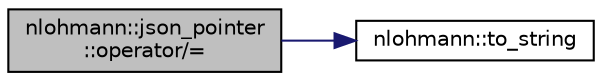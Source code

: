 digraph "nlohmann::json_pointer::operator/="
{
 // LATEX_PDF_SIZE
  edge [fontname="Helvetica",fontsize="10",labelfontname="Helvetica",labelfontsize="10"];
  node [fontname="Helvetica",fontsize="10",shape=record];
  rankdir="LR";
  Node1 [label="nlohmann::json_pointer\l::operator/=",height=0.2,width=0.4,color="black", fillcolor="grey75", style="filled", fontcolor="black",tooltip="append an array index at the end of this JSON pointer"];
  Node1 -> Node2 [color="midnightblue",fontsize="10",style="solid"];
  Node2 [label="nlohmann::to_string",height=0.2,width=0.4,color="black", fillcolor="white", style="filled",URL="$namespacenlohmann.html#a6ce645a0b8717757e096a5b5773b7a16",tooltip="user-defined to_string function for JSON values"];
}
